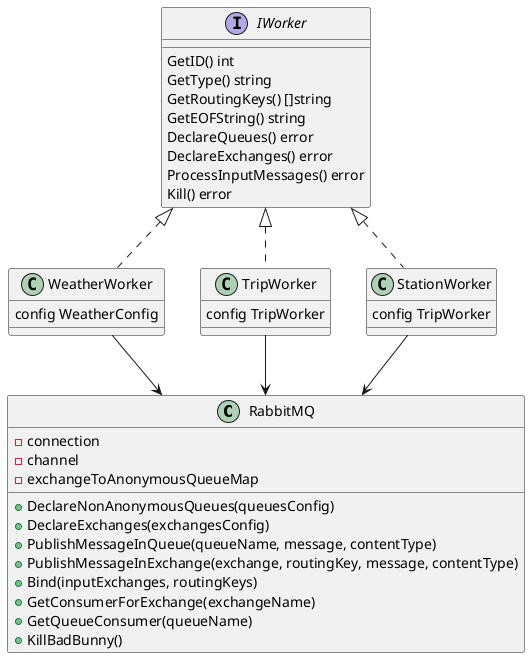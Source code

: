 @startuml
'https://plantuml.com/class-diagram

class RabbitMQ {
    - connection
    - channel
    - exchangeToAnonymousQueueMap

    + DeclareNonAnonymousQueues(queuesConfig)
    + DeclareExchanges(exchangesConfig)
    + PublishMessageInQueue(queueName, message, contentType)
    + PublishMessageInExchange(exchange, routingKey, message, contentType)
    + Bind(inputExchanges, routingKeys)
    + GetConsumerForExchange(exchangeName)
    + GetQueueConsumer(queueName)
    + KillBadBunny()
}

interface IWorker {
    GetID() int
	GetType() string
	GetRoutingKeys() []string
	GetEOFString() string
	DeclareQueues() error
	DeclareExchanges() error
	ProcessInputMessages() error
	Kill() error
}

class WeatherWorker {
    config WeatherConfig
}

class TripWorker {
    config TripWorker
}

class StationWorker {
    config TripWorker
}

IWorker <|.down. StationWorker
IWorker <|.down. TripWorker
IWorker <|.down. WeatherWorker

RabbitMQ <-up- StationWorker
RabbitMQ <-up- TripWorker
RabbitMQ <-up- WeatherWorker




@enduml